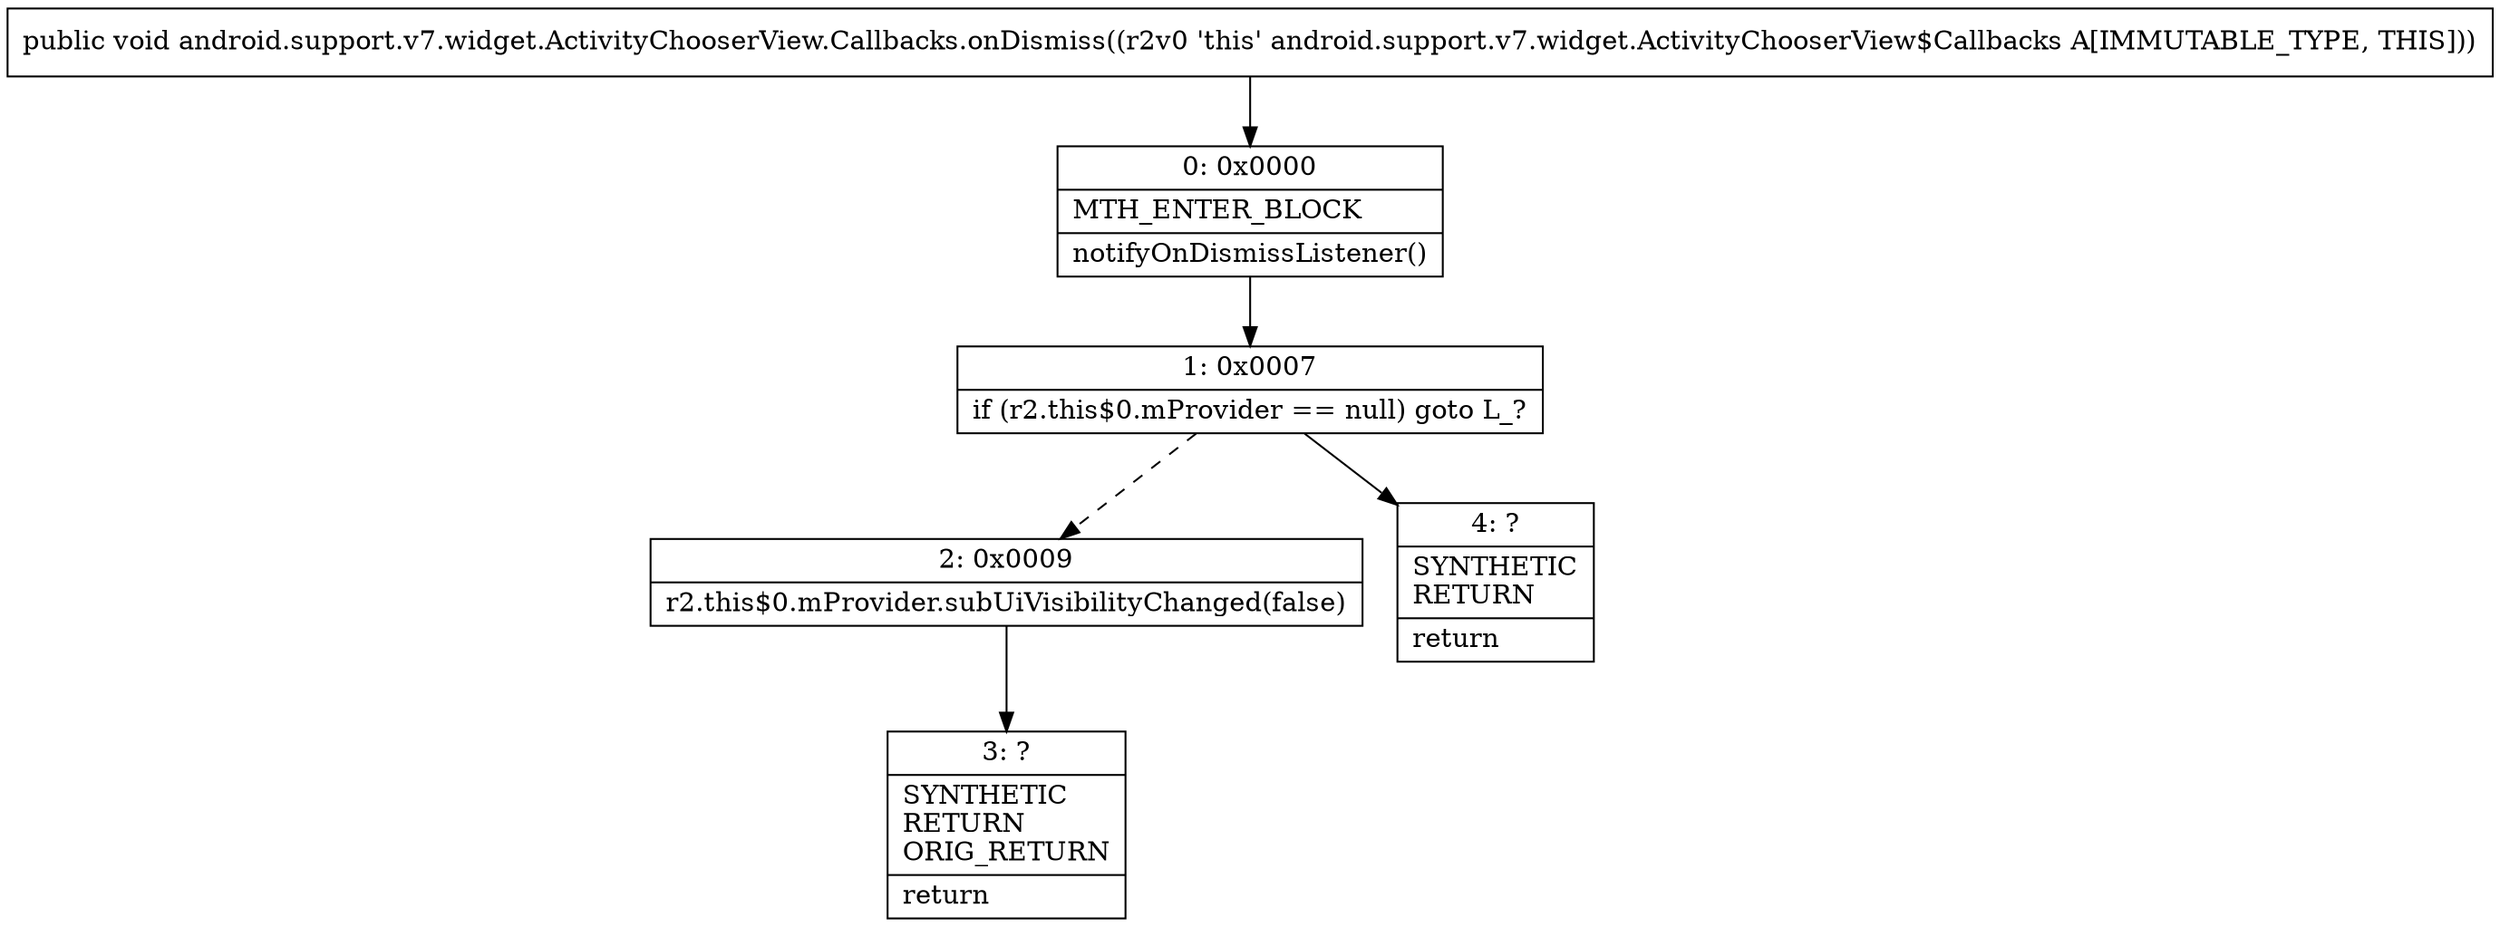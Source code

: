 digraph "CFG forandroid.support.v7.widget.ActivityChooserView.Callbacks.onDismiss()V" {
Node_0 [shape=record,label="{0\:\ 0x0000|MTH_ENTER_BLOCK\l|notifyOnDismissListener()\l}"];
Node_1 [shape=record,label="{1\:\ 0x0007|if (r2.this$0.mProvider == null) goto L_?\l}"];
Node_2 [shape=record,label="{2\:\ 0x0009|r2.this$0.mProvider.subUiVisibilityChanged(false)\l}"];
Node_3 [shape=record,label="{3\:\ ?|SYNTHETIC\lRETURN\lORIG_RETURN\l|return\l}"];
Node_4 [shape=record,label="{4\:\ ?|SYNTHETIC\lRETURN\l|return\l}"];
MethodNode[shape=record,label="{public void android.support.v7.widget.ActivityChooserView.Callbacks.onDismiss((r2v0 'this' android.support.v7.widget.ActivityChooserView$Callbacks A[IMMUTABLE_TYPE, THIS])) }"];
MethodNode -> Node_0;
Node_0 -> Node_1;
Node_1 -> Node_2[style=dashed];
Node_1 -> Node_4;
Node_2 -> Node_3;
}

